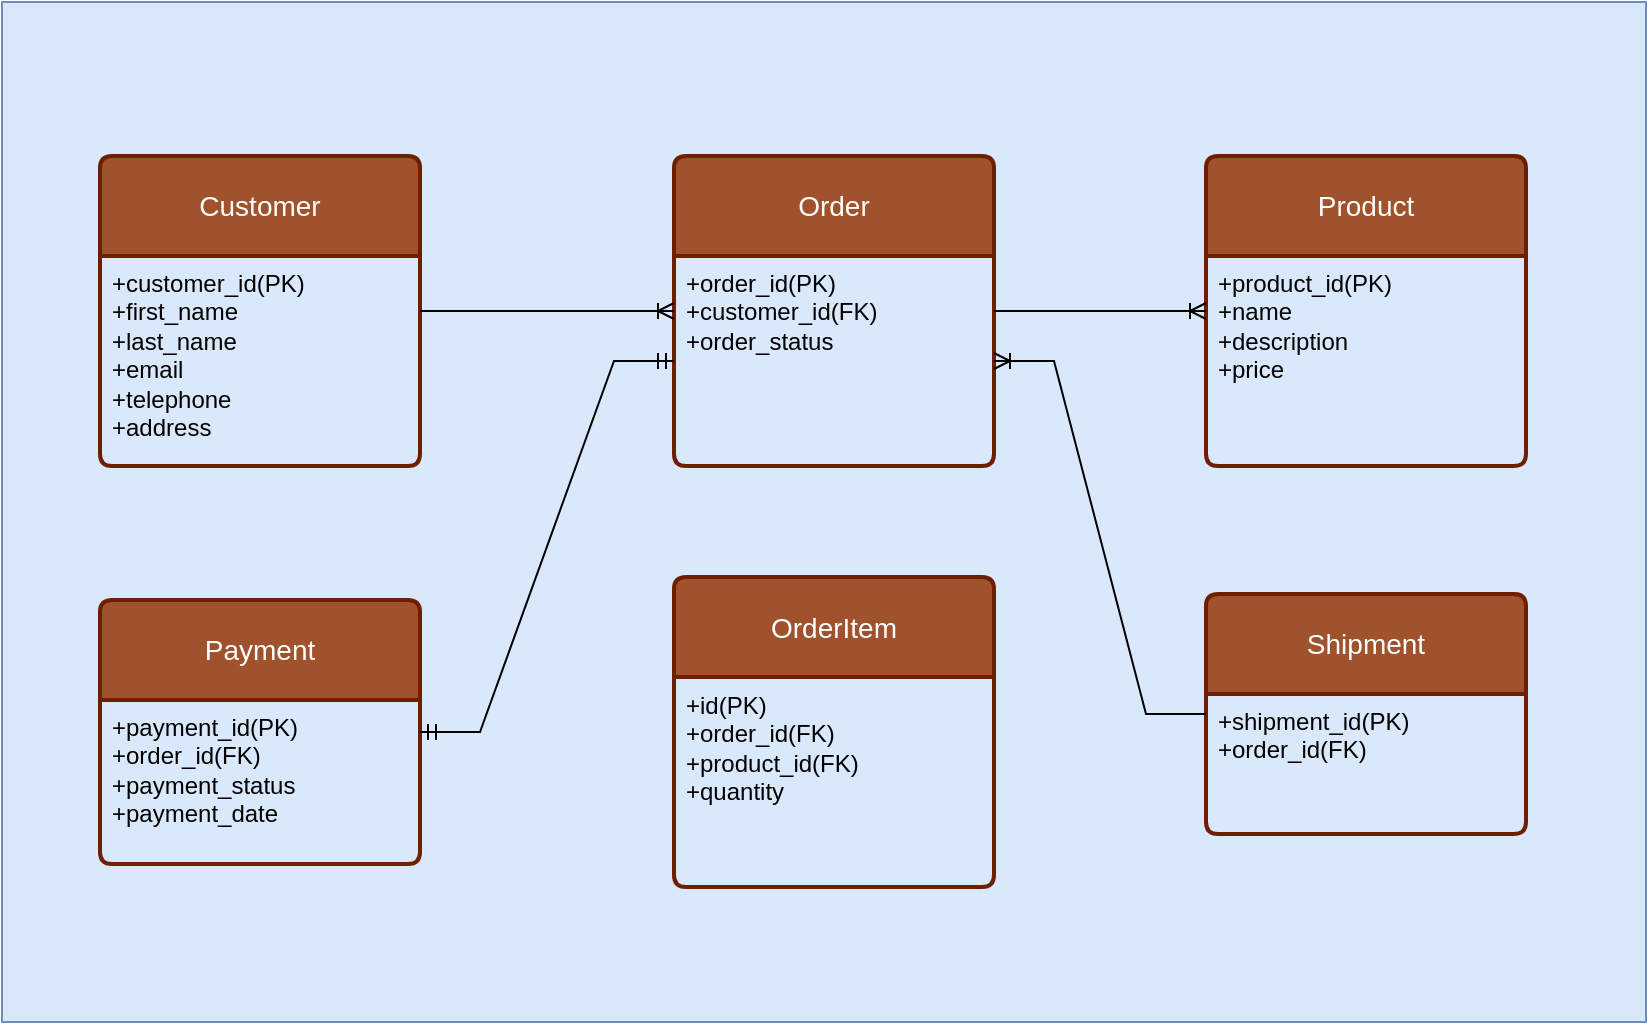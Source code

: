 <mxfile version="28.2.5">
  <diagram name="Page-1" id="al-0wMmkbZiRc-6UFUWg">
    <mxGraphModel dx="1052" dy="647" grid="0" gridSize="10" guides="1" tooltips="1" connect="1" arrows="1" fold="1" page="1" pageScale="1" pageWidth="850" pageHeight="1100" math="0" shadow="0">
      <root>
        <mxCell id="0" />
        <mxCell id="1" parent="0" />
        <mxCell id="B4jJJsxU5oSL0_V1Stmv-22" value="" style="rounded=0;whiteSpace=wrap;html=1;fillColor=#dae8fc;strokeColor=#6c8ebf;" vertex="1" parent="1">
          <mxGeometry x="14" y="415" width="822" height="510" as="geometry" />
        </mxCell>
        <mxCell id="B4jJJsxU5oSL0_V1Stmv-1" value="Customer" style="swimlane;childLayout=stackLayout;horizontal=1;startSize=50;horizontalStack=0;rounded=1;fontSize=14;fontStyle=0;strokeWidth=2;resizeParent=0;resizeLast=1;shadow=0;dashed=0;align=center;arcSize=4;whiteSpace=wrap;html=1;fillStyle=solid;fillColor=#a0522d;strokeColor=#6D1F00;fontColor=#ffffff;" vertex="1" parent="1">
          <mxGeometry x="63" y="492" width="160" height="155" as="geometry" />
        </mxCell>
        <mxCell id="B4jJJsxU5oSL0_V1Stmv-2" value="&lt;div&gt;+customer_id(PK)&lt;/div&gt;+first_name&lt;br&gt;+last_name&lt;br&gt;+email&lt;div&gt;+telephone&lt;/div&gt;&lt;div&gt;+address&lt;/div&gt;" style="align=left;strokeColor=none;fillColor=none;spacingLeft=4;spacingRight=4;fontSize=12;verticalAlign=top;resizable=0;rotatable=0;part=1;html=1;whiteSpace=wrap;" vertex="1" parent="B4jJJsxU5oSL0_V1Stmv-1">
          <mxGeometry y="50" width="160" height="105" as="geometry" />
        </mxCell>
        <mxCell id="B4jJJsxU5oSL0_V1Stmv-3" value="Product" style="swimlane;childLayout=stackLayout;horizontal=1;startSize=50;horizontalStack=0;rounded=1;fontSize=14;fontStyle=0;strokeWidth=2;resizeParent=0;resizeLast=1;shadow=0;dashed=0;align=center;arcSize=4;whiteSpace=wrap;html=1;fillStyle=solid;fillColor=#a0522d;strokeColor=#6D1F00;fontColor=#ffffff;" vertex="1" parent="1">
          <mxGeometry x="616" y="492" width="160" height="155" as="geometry" />
        </mxCell>
        <mxCell id="B4jJJsxU5oSL0_V1Stmv-4" value="+product_id(PK)&lt;br&gt;+name&lt;div&gt;+description&lt;/div&gt;&lt;div&gt;+price&lt;/div&gt;" style="align=left;strokeColor=none;fillColor=none;spacingLeft=4;spacingRight=4;fontSize=12;verticalAlign=top;resizable=0;rotatable=0;part=1;html=1;whiteSpace=wrap;" vertex="1" parent="B4jJJsxU5oSL0_V1Stmv-3">
          <mxGeometry y="50" width="160" height="105" as="geometry" />
        </mxCell>
        <mxCell id="B4jJJsxU5oSL0_V1Stmv-5" value="Shipment" style="swimlane;childLayout=stackLayout;horizontal=1;startSize=50;horizontalStack=0;rounded=1;fontSize=14;fontStyle=0;strokeWidth=2;resizeParent=0;resizeLast=1;shadow=0;dashed=0;align=center;arcSize=4;whiteSpace=wrap;html=1;fillStyle=solid;fillColor=#a0522d;strokeColor=#6D1F00;fontColor=#ffffff;" vertex="1" parent="1">
          <mxGeometry x="616" y="711" width="160" height="120" as="geometry">
            <mxRectangle x="357" y="719" width="94" height="50" as="alternateBounds" />
          </mxGeometry>
        </mxCell>
        <mxCell id="B4jJJsxU5oSL0_V1Stmv-6" value="+shipment_id(PK)&lt;br&gt;+order_id(FK)" style="align=left;strokeColor=none;fillColor=none;spacingLeft=4;spacingRight=4;fontSize=12;verticalAlign=top;resizable=0;rotatable=0;part=1;html=1;whiteSpace=wrap;" vertex="1" parent="B4jJJsxU5oSL0_V1Stmv-5">
          <mxGeometry y="50" width="160" height="70" as="geometry" />
        </mxCell>
        <mxCell id="B4jJJsxU5oSL0_V1Stmv-7" value="Payment" style="swimlane;childLayout=stackLayout;horizontal=1;startSize=50;horizontalStack=0;rounded=1;fontSize=14;fontStyle=0;strokeWidth=2;resizeParent=0;resizeLast=1;shadow=0;dashed=0;align=center;arcSize=4;whiteSpace=wrap;html=1;fillStyle=solid;fillColor=#a0522d;strokeColor=#6D1F00;fontColor=#ffffff;" vertex="1" parent="1">
          <mxGeometry x="63" y="714" width="160" height="132" as="geometry" />
        </mxCell>
        <mxCell id="B4jJJsxU5oSL0_V1Stmv-8" value="+payment_id(PK)&lt;div&gt;+order_id(FK)&lt;br&gt;&lt;div&gt;+payment_status&lt;br&gt;+payment_date&lt;/div&gt;&lt;/div&gt;" style="align=left;strokeColor=none;fillColor=none;spacingLeft=4;spacingRight=4;fontSize=12;verticalAlign=top;resizable=0;rotatable=0;part=1;html=1;whiteSpace=wrap;" vertex="1" parent="B4jJJsxU5oSL0_V1Stmv-7">
          <mxGeometry y="50" width="160" height="82" as="geometry" />
        </mxCell>
        <mxCell id="B4jJJsxU5oSL0_V1Stmv-9" value="Order" style="swimlane;childLayout=stackLayout;horizontal=1;startSize=50;horizontalStack=0;rounded=1;fontSize=14;fontStyle=0;strokeWidth=2;resizeParent=0;resizeLast=1;shadow=0;dashed=0;align=center;arcSize=4;whiteSpace=wrap;html=1;fillStyle=solid;fillColor=#a0522d;strokeColor=#6D1F00;fontColor=#ffffff;" vertex="1" parent="1">
          <mxGeometry x="350" y="492" width="160" height="155" as="geometry" />
        </mxCell>
        <mxCell id="B4jJJsxU5oSL0_V1Stmv-10" value="+order_id(PK)&lt;br&gt;+customer_id(FK)&lt;div&gt;&lt;div&gt;+order_status&lt;/div&gt;&lt;/div&gt;" style="align=left;strokeColor=none;fillColor=none;spacingLeft=4;spacingRight=4;fontSize=12;verticalAlign=top;resizable=0;rotatable=0;part=1;html=1;whiteSpace=wrap;" vertex="1" parent="B4jJJsxU5oSL0_V1Stmv-9">
          <mxGeometry y="50" width="160" height="105" as="geometry" />
        </mxCell>
        <mxCell id="B4jJJsxU5oSL0_V1Stmv-13" value="" style="edgeStyle=entityRelationEdgeStyle;fontSize=12;html=1;endArrow=ERoneToMany;rounded=0;" edge="1" parent="1" source="B4jJJsxU5oSL0_V1Stmv-1" target="B4jJJsxU5oSL0_V1Stmv-9">
          <mxGeometry width="100" height="100" relative="1" as="geometry">
            <mxPoint x="342" y="761" as="sourcePoint" />
            <mxPoint x="283" y="549" as="targetPoint" />
          </mxGeometry>
        </mxCell>
        <mxCell id="B4jJJsxU5oSL0_V1Stmv-14" value="" style="edgeStyle=entityRelationEdgeStyle;fontSize=12;html=1;endArrow=ERoneToMany;rounded=0;" edge="1" parent="1" source="B4jJJsxU5oSL0_V1Stmv-9" target="B4jJJsxU5oSL0_V1Stmv-3">
          <mxGeometry width="100" height="100" relative="1" as="geometry">
            <mxPoint x="342" y="761" as="sourcePoint" />
            <mxPoint x="442" y="661" as="targetPoint" />
          </mxGeometry>
        </mxCell>
        <mxCell id="B4jJJsxU5oSL0_V1Stmv-17" value="" style="edgeStyle=entityRelationEdgeStyle;fontSize=12;html=1;endArrow=ERmandOne;startArrow=ERmandOne;rounded=0;entryX=0;entryY=0.5;entryDx=0;entryDy=0;" edge="1" parent="1" source="B4jJJsxU5oSL0_V1Stmv-7" target="B4jJJsxU5oSL0_V1Stmv-10">
          <mxGeometry width="100" height="100" relative="1" as="geometry">
            <mxPoint x="342" y="761" as="sourcePoint" />
            <mxPoint x="442" y="661" as="targetPoint" />
          </mxGeometry>
        </mxCell>
        <mxCell id="B4jJJsxU5oSL0_V1Stmv-19" value="" style="edgeStyle=entityRelationEdgeStyle;fontSize=12;html=1;endArrow=ERoneToMany;rounded=0;" edge="1" parent="1" source="B4jJJsxU5oSL0_V1Stmv-5" target="B4jJJsxU5oSL0_V1Stmv-10">
          <mxGeometry width="100" height="100" relative="1" as="geometry">
            <mxPoint x="555" y="651" as="sourcePoint" />
            <mxPoint x="404" y="750" as="targetPoint" />
          </mxGeometry>
        </mxCell>
        <mxCell id="B4jJJsxU5oSL0_V1Stmv-20" value="OrderItem" style="swimlane;childLayout=stackLayout;horizontal=1;startSize=50;horizontalStack=0;rounded=1;fontSize=14;fontStyle=0;strokeWidth=2;resizeParent=0;resizeLast=1;shadow=0;dashed=0;align=center;arcSize=4;whiteSpace=wrap;html=1;fillStyle=solid;fillColor=#a0522d;strokeColor=#6D1F00;fontColor=#ffffff;" vertex="1" parent="1">
          <mxGeometry x="350" y="702.5" width="160" height="155" as="geometry" />
        </mxCell>
        <mxCell id="B4jJJsxU5oSL0_V1Stmv-21" value="+id(PK)&lt;div&gt;+order_id(FK)&lt;br&gt;&lt;div&gt;+product_id(FK)&lt;br&gt;&lt;div&gt;+quantity&lt;/div&gt;&lt;/div&gt;&lt;/div&gt;" style="align=left;strokeColor=none;fillColor=none;spacingLeft=4;spacingRight=4;fontSize=12;verticalAlign=top;resizable=0;rotatable=0;part=1;html=1;whiteSpace=wrap;" vertex="1" parent="B4jJJsxU5oSL0_V1Stmv-20">
          <mxGeometry y="50" width="160" height="105" as="geometry" />
        </mxCell>
      </root>
    </mxGraphModel>
  </diagram>
</mxfile>
